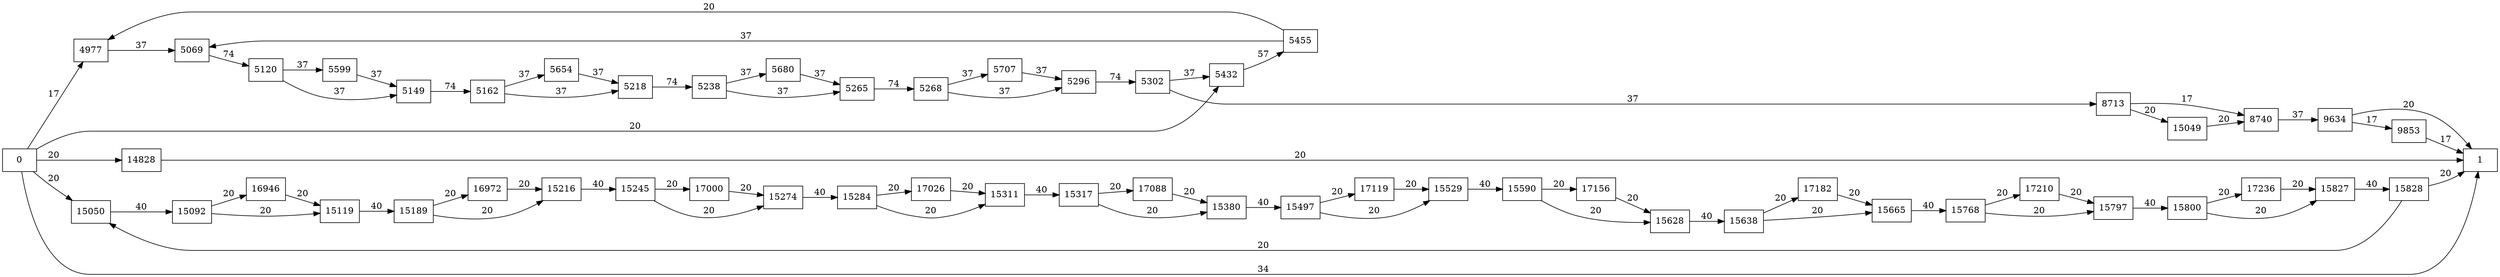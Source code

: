 digraph {
	graph [rankdir=LR]
	node [shape=rectangle]
	4977 -> 5069 [label=37]
	5069 -> 5120 [label=74]
	5120 -> 5149 [label=37]
	5120 -> 5599 [label=37]
	5149 -> 5162 [label=74]
	5162 -> 5218 [label=37]
	5162 -> 5654 [label=37]
	5218 -> 5238 [label=74]
	5238 -> 5265 [label=37]
	5238 -> 5680 [label=37]
	5265 -> 5268 [label=74]
	5268 -> 5296 [label=37]
	5268 -> 5707 [label=37]
	5296 -> 5302 [label=74]
	5302 -> 5432 [label=37]
	5302 -> 8713 [label=37]
	5432 -> 5455 [label=57]
	5455 -> 5069 [label=37]
	5455 -> 4977 [label=20]
	5599 -> 5149 [label=37]
	5654 -> 5218 [label=37]
	5680 -> 5265 [label=37]
	5707 -> 5296 [label=37]
	8713 -> 8740 [label=17]
	8713 -> 15049 [label=20]
	8740 -> 9634 [label=37]
	9634 -> 1 [label=20]
	9634 -> 9853 [label=17]
	9853 -> 1 [label=17]
	14828 -> 1 [label=20]
	15049 -> 8740 [label=20]
	15050 -> 15092 [label=40]
	15092 -> 15119 [label=20]
	15092 -> 16946 [label=20]
	15119 -> 15189 [label=40]
	15189 -> 15216 [label=20]
	15189 -> 16972 [label=20]
	15216 -> 15245 [label=40]
	15245 -> 15274 [label=20]
	15245 -> 17000 [label=20]
	15274 -> 15284 [label=40]
	15284 -> 15311 [label=20]
	15284 -> 17026 [label=20]
	15311 -> 15317 [label=40]
	15317 -> 15380 [label=20]
	15317 -> 17088 [label=20]
	15380 -> 15497 [label=40]
	15497 -> 15529 [label=20]
	15497 -> 17119 [label=20]
	15529 -> 15590 [label=40]
	15590 -> 15628 [label=20]
	15590 -> 17156 [label=20]
	15628 -> 15638 [label=40]
	15638 -> 15665 [label=20]
	15638 -> 17182 [label=20]
	15665 -> 15768 [label=40]
	15768 -> 15797 [label=20]
	15768 -> 17210 [label=20]
	15797 -> 15800 [label=40]
	15800 -> 15827 [label=20]
	15800 -> 17236 [label=20]
	15827 -> 15828 [label=40]
	15828 -> 15050 [label=20]
	15828 -> 1 [label=20]
	16946 -> 15119 [label=20]
	16972 -> 15216 [label=20]
	17000 -> 15274 [label=20]
	17026 -> 15311 [label=20]
	17088 -> 15380 [label=20]
	17119 -> 15529 [label=20]
	17156 -> 15628 [label=20]
	17182 -> 15665 [label=20]
	17210 -> 15797 [label=20]
	17236 -> 15827 [label=20]
	0 -> 4977 [label=17]
	0 -> 15050 [label=20]
	0 -> 1 [label=34]
	0 -> 14828 [label=20]
	0 -> 5432 [label=20]
}
